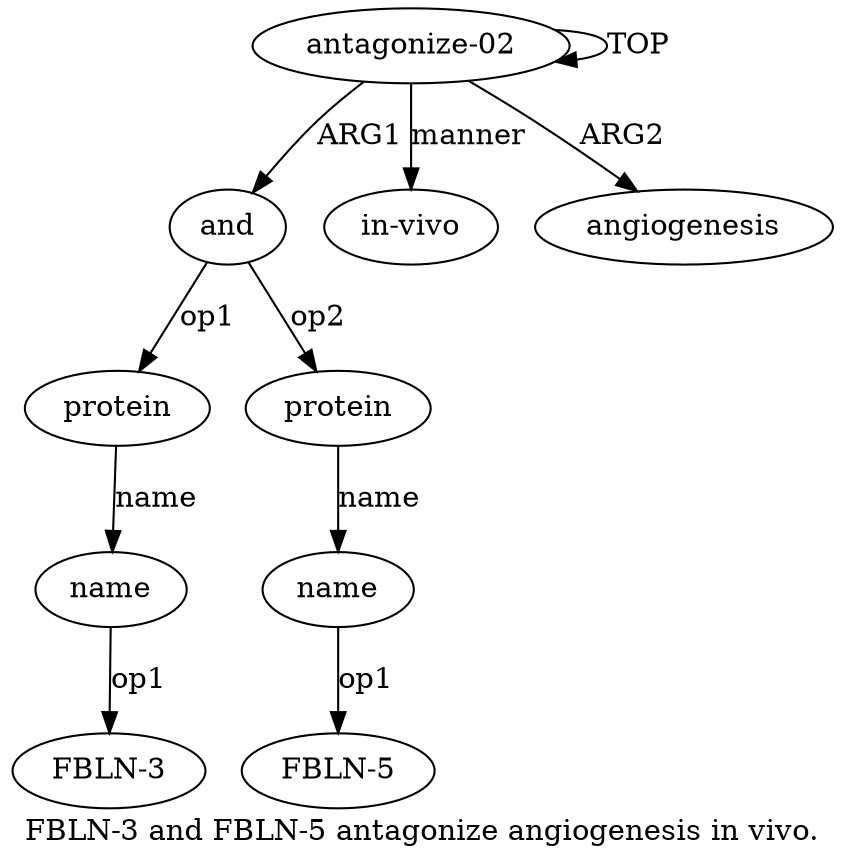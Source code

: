 digraph  {
	graph [label="FBLN-3 and FBLN-5 antagonize angiogenesis in vivo."];
	node [label="\N"];
	"a3 FBLN-3"	 [color=black,
		gold_ind=-1,
		gold_label="FBLN-3",
		label="FBLN-3",
		test_ind=-1,
		test_label="FBLN-3"];
	"a5 FBLN-5"	 [color=black,
		gold_ind=-1,
		gold_label="FBLN-5",
		label="FBLN-5",
		test_ind=-1,
		test_label="FBLN-5"];
	a1	 [color=black,
		gold_ind=1,
		gold_label=and,
		label=and,
		test_ind=1,
		test_label=and];
	a2	 [color=black,
		gold_ind=2,
		gold_label=protein,
		label=protein,
		test_ind=2,
		test_label=protein];
	a1 -> a2 [key=0,
	color=black,
	gold_label=op1,
	label=op1,
	test_label=op1];
a4 [color=black,
	gold_ind=4,
	gold_label=protein,
	label=protein,
	test_ind=4,
	test_label=protein];
a1 -> a4 [key=0,
color=black,
gold_label=op2,
label=op2,
test_label=op2];
a0 [color=black,
gold_ind=0,
gold_label="antagonize-02",
label="antagonize-02",
test_ind=0,
test_label="antagonize-02"];
a0 -> a1 [key=0,
color=black,
gold_label=ARG1,
label=ARG1,
test_label=ARG1];
a0 -> a0 [key=0,
color=black,
gold_label=TOP,
label=TOP,
test_label=TOP];
a7 [color=black,
gold_ind=7,
gold_label="in-vivo",
label="in-vivo",
test_ind=7,
test_label="in-vivo"];
a0 -> a7 [key=0,
color=black,
gold_label=manner,
label=manner,
test_label=manner];
a6 [color=black,
gold_ind=6,
gold_label=angiogenesis,
label=angiogenesis,
test_ind=6,
test_label=angiogenesis];
a0 -> a6 [key=0,
color=black,
gold_label=ARG2,
label=ARG2,
test_label=ARG2];
a3 [color=black,
gold_ind=3,
gold_label=name,
label=name,
test_ind=3,
test_label=name];
a3 -> "a3 FBLN-3" [key=0,
color=black,
gold_label=op1,
label=op1,
test_label=op1];
a2 -> a3 [key=0,
color=black,
gold_label=name,
label=name,
test_label=name];
a5 [color=black,
gold_ind=5,
gold_label=name,
label=name,
test_ind=5,
test_label=name];
a5 -> "a5 FBLN-5" [key=0,
color=black,
gold_label=op1,
label=op1,
test_label=op1];
a4 -> a5 [key=0,
color=black,
gold_label=name,
label=name,
test_label=name];
}
